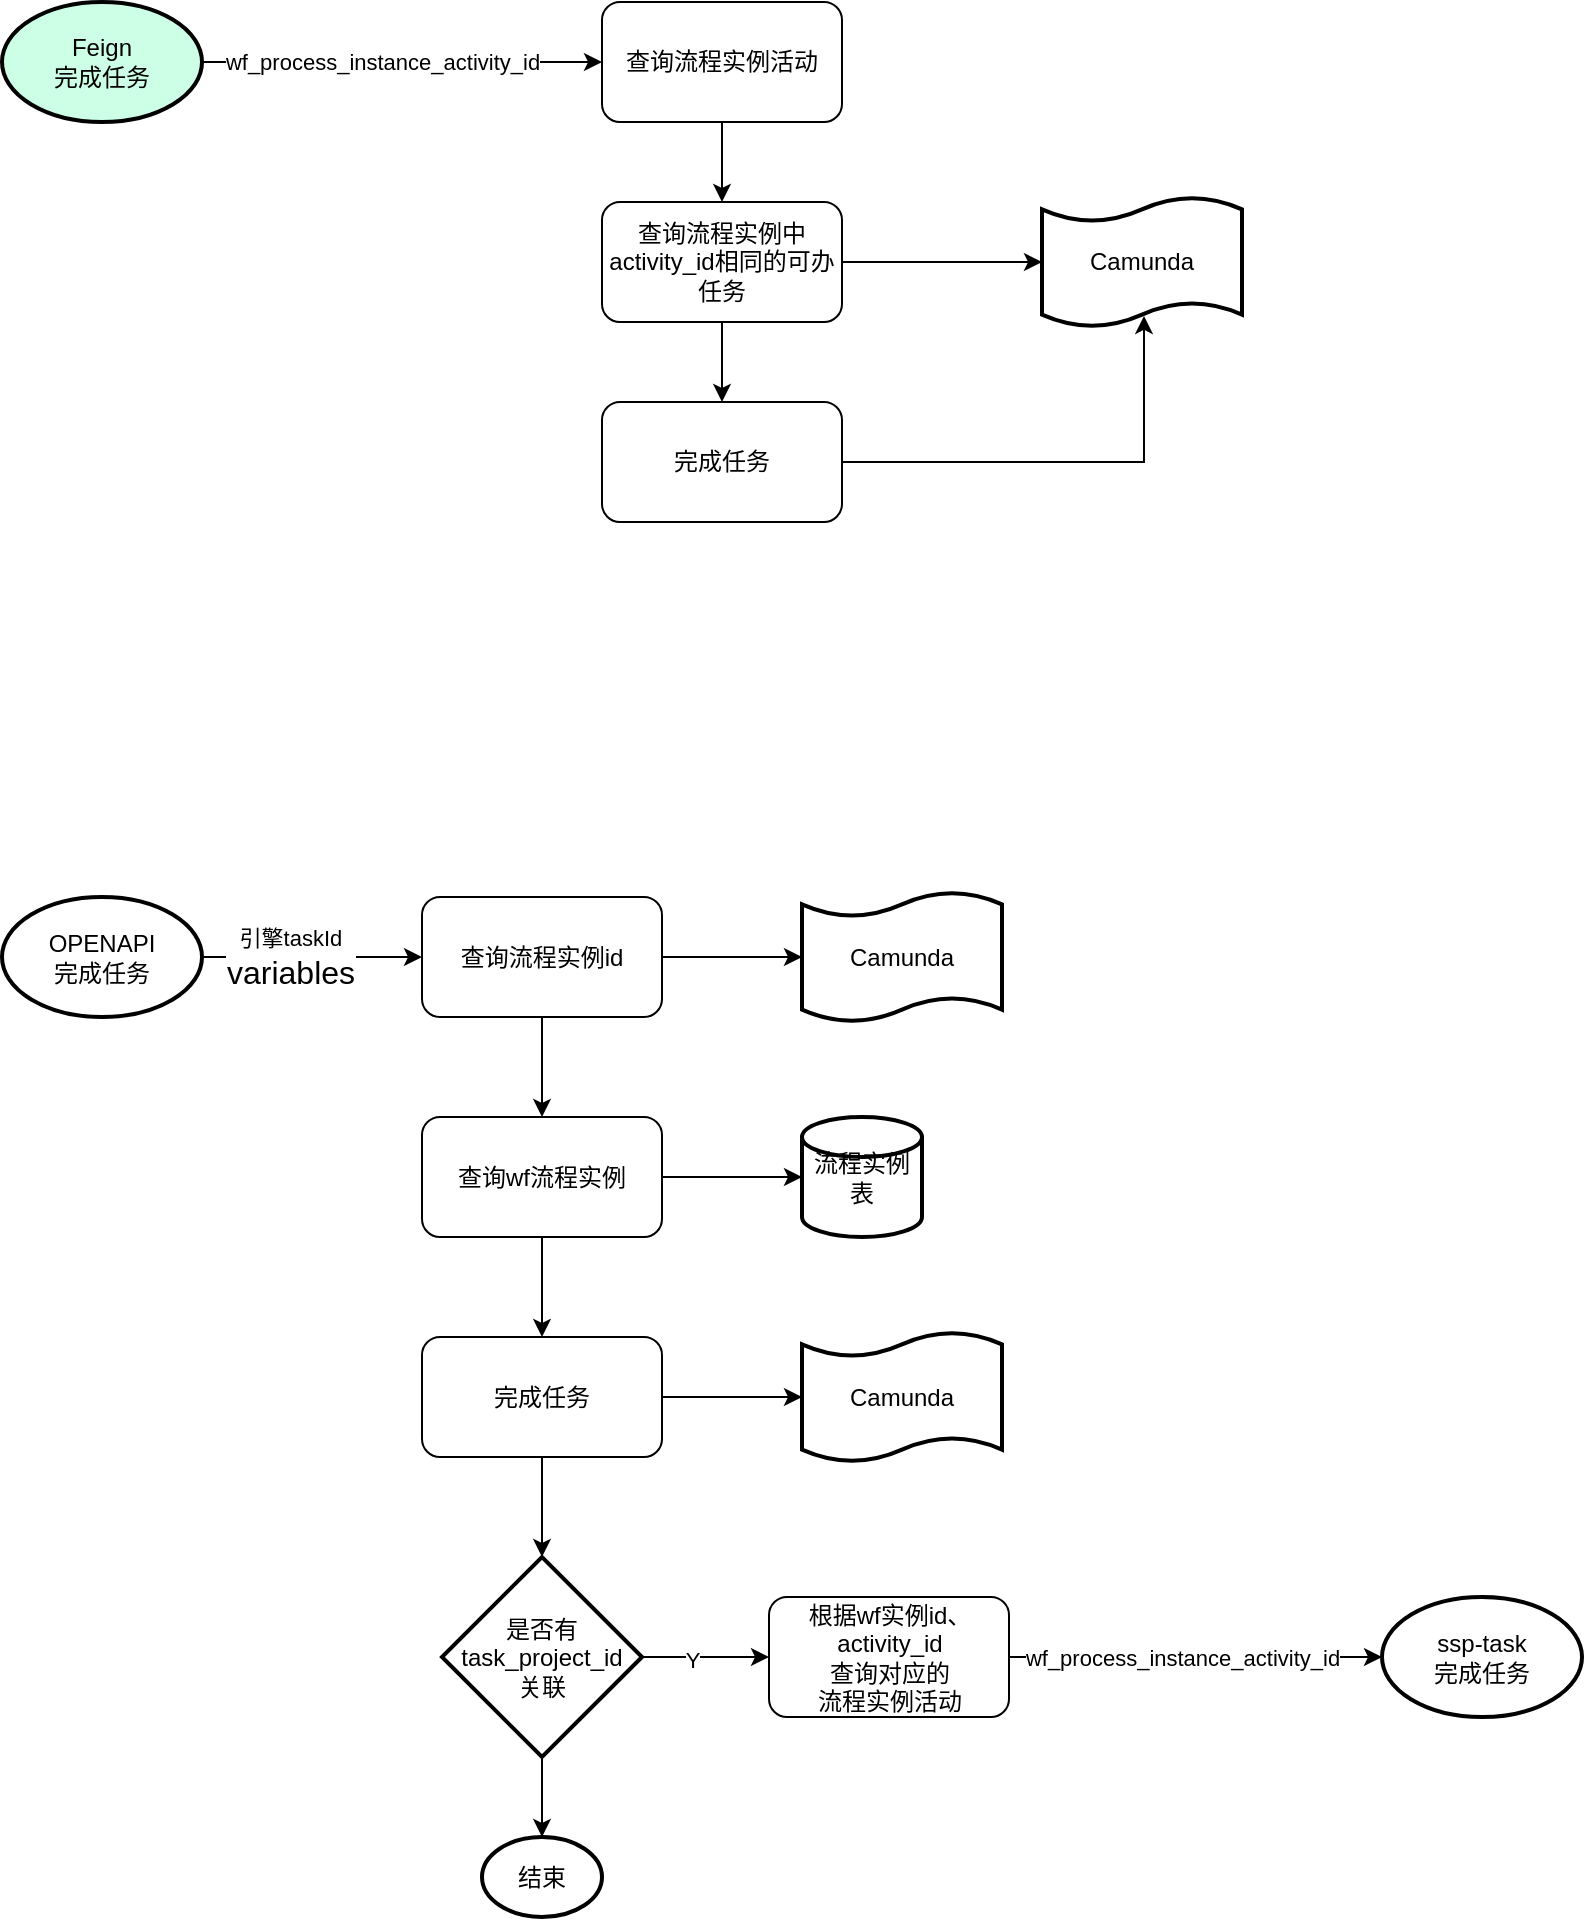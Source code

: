 <mxfile version="24.4.4" type="github">
  <diagram name="第 1 页" id="l7ETgdYbAlDT3ln601Ar">
    <mxGraphModel dx="1434" dy="780" grid="1" gridSize="10" guides="1" tooltips="1" connect="1" arrows="1" fold="1" page="1" pageScale="1" pageWidth="827" pageHeight="1169" math="0" shadow="0">
      <root>
        <mxCell id="0" />
        <mxCell id="1" parent="0" />
        <mxCell id="t9WRf_JGf9PgAsEPYMsC-3" style="edgeStyle=orthogonalEdgeStyle;rounded=0;orthogonalLoop=1;jettySize=auto;html=1;entryX=0;entryY=0.5;entryDx=0;entryDy=0;" edge="1" parent="1" source="i6D_zPiAmZ7pMk7o-Lk9-64" target="t9WRf_JGf9PgAsEPYMsC-2">
          <mxGeometry relative="1" as="geometry" />
        </mxCell>
        <mxCell id="t9WRf_JGf9PgAsEPYMsC-4" value="引擎taskId&lt;div&gt;&lt;span style=&quot;font-size:12.0pt;font-family:&lt;br/&gt;&amp;quot;Arial&amp;quot;,sans-serif;mso-fareast-font-family:宋体;mso-bidi-font-family:&amp;quot;Times New Roman&amp;quot;;&lt;br/&gt;mso-font-kerning:0pt;mso-ansi-language:EN-US;mso-fareast-language:ZH-CN;&lt;br/&gt;mso-bidi-language:AR-SA&quot; lang=&quot;EN-US&quot;&gt;variables&lt;/span&gt;&lt;br&gt;&lt;/div&gt;" style="edgeLabel;html=1;align=center;verticalAlign=middle;resizable=0;points=[];" vertex="1" connectable="0" parent="t9WRf_JGf9PgAsEPYMsC-3">
          <mxGeometry x="-0.2" relative="1" as="geometry">
            <mxPoint as="offset" />
          </mxGeometry>
        </mxCell>
        <mxCell id="i6D_zPiAmZ7pMk7o-Lk9-64" value="OPENAPI&lt;div&gt;完成任务&lt;/div&gt;" style="strokeWidth=2;html=1;shape=mxgraph.flowchart.start_1;whiteSpace=wrap;" parent="1" vertex="1">
          <mxGeometry x="30" y="587.5" width="100" height="60" as="geometry" />
        </mxCell>
        <mxCell id="t9WRf_JGf9PgAsEPYMsC-31" style="edgeStyle=orthogonalEdgeStyle;rounded=0;orthogonalLoop=1;jettySize=auto;html=1;" edge="1" parent="1" source="t9WRf_JGf9PgAsEPYMsC-1" target="t9WRf_JGf9PgAsEPYMsC-30">
          <mxGeometry relative="1" as="geometry" />
        </mxCell>
        <mxCell id="t9WRf_JGf9PgAsEPYMsC-32" value="wf_process_instance_activity_id" style="edgeLabel;html=1;align=center;verticalAlign=middle;resizable=0;points=[];" vertex="1" connectable="0" parent="t9WRf_JGf9PgAsEPYMsC-31">
          <mxGeometry x="-0.273" y="4" relative="1" as="geometry">
            <mxPoint x="17" y="4" as="offset" />
          </mxGeometry>
        </mxCell>
        <mxCell id="t9WRf_JGf9PgAsEPYMsC-1" value="&lt;div&gt;&lt;/div&gt;&lt;div&gt;Feign&lt;/div&gt;&lt;div&gt;完成任务&lt;/div&gt;" style="strokeWidth=2;html=1;shape=mxgraph.flowchart.start_1;whiteSpace=wrap;fillColor=#CCFFE6;" vertex="1" parent="1">
          <mxGeometry x="30" y="140" width="100" height="60" as="geometry" />
        </mxCell>
        <mxCell id="t9WRf_JGf9PgAsEPYMsC-11" value="" style="edgeStyle=orthogonalEdgeStyle;rounded=0;orthogonalLoop=1;jettySize=auto;html=1;" edge="1" parent="1" source="t9WRf_JGf9PgAsEPYMsC-2" target="t9WRf_JGf9PgAsEPYMsC-10">
          <mxGeometry relative="1" as="geometry" />
        </mxCell>
        <mxCell id="t9WRf_JGf9PgAsEPYMsC-2" value="查询流程实例id" style="rounded=1;whiteSpace=wrap;html=1;" vertex="1" parent="1">
          <mxGeometry x="240" y="587.5" width="120" height="60" as="geometry" />
        </mxCell>
        <mxCell id="t9WRf_JGf9PgAsEPYMsC-6" value="Camunda" style="shape=tape;whiteSpace=wrap;html=1;strokeWidth=2;size=0.19" vertex="1" parent="1">
          <mxGeometry x="430" y="585" width="100" height="65" as="geometry" />
        </mxCell>
        <mxCell id="t9WRf_JGf9PgAsEPYMsC-9" style="edgeStyle=orthogonalEdgeStyle;rounded=0;orthogonalLoop=1;jettySize=auto;html=1;entryX=0;entryY=0.5;entryDx=0;entryDy=0;entryPerimeter=0;" edge="1" parent="1" source="t9WRf_JGf9PgAsEPYMsC-2" target="t9WRf_JGf9PgAsEPYMsC-6">
          <mxGeometry relative="1" as="geometry" />
        </mxCell>
        <mxCell id="t9WRf_JGf9PgAsEPYMsC-13" style="edgeStyle=orthogonalEdgeStyle;rounded=0;orthogonalLoop=1;jettySize=auto;html=1;" edge="1" parent="1" source="t9WRf_JGf9PgAsEPYMsC-10" target="t9WRf_JGf9PgAsEPYMsC-12">
          <mxGeometry relative="1" as="geometry" />
        </mxCell>
        <mxCell id="t9WRf_JGf9PgAsEPYMsC-19" style="edgeStyle=orthogonalEdgeStyle;rounded=0;orthogonalLoop=1;jettySize=auto;html=1;entryX=0.5;entryY=0;entryDx=0;entryDy=0;" edge="1" parent="1" source="t9WRf_JGf9PgAsEPYMsC-10" target="t9WRf_JGf9PgAsEPYMsC-16">
          <mxGeometry relative="1" as="geometry" />
        </mxCell>
        <mxCell id="t9WRf_JGf9PgAsEPYMsC-10" value="查询wf流程实例" style="rounded=1;whiteSpace=wrap;html=1;" vertex="1" parent="1">
          <mxGeometry x="240" y="697.5" width="120" height="60" as="geometry" />
        </mxCell>
        <mxCell id="t9WRf_JGf9PgAsEPYMsC-12" value="流程实例表" style="strokeWidth=2;html=1;shape=mxgraph.flowchart.database;whiteSpace=wrap;" vertex="1" parent="1">
          <mxGeometry x="430" y="697.5" width="60" height="60" as="geometry" />
        </mxCell>
        <mxCell id="t9WRf_JGf9PgAsEPYMsC-24" style="edgeStyle=orthogonalEdgeStyle;rounded=0;orthogonalLoop=1;jettySize=auto;html=1;" edge="1" parent="1" source="t9WRf_JGf9PgAsEPYMsC-14" target="t9WRf_JGf9PgAsEPYMsC-23">
          <mxGeometry relative="1" as="geometry" />
        </mxCell>
        <mxCell id="t9WRf_JGf9PgAsEPYMsC-25" value="Y" style="edgeLabel;html=1;align=center;verticalAlign=middle;resizable=0;points=[];" vertex="1" connectable="0" parent="t9WRf_JGf9PgAsEPYMsC-24">
          <mxGeometry x="-0.213" y="-1" relative="1" as="geometry">
            <mxPoint as="offset" />
          </mxGeometry>
        </mxCell>
        <mxCell id="t9WRf_JGf9PgAsEPYMsC-29" value="" style="edgeStyle=orthogonalEdgeStyle;rounded=0;orthogonalLoop=1;jettySize=auto;html=1;" edge="1" parent="1" source="t9WRf_JGf9PgAsEPYMsC-14" target="t9WRf_JGf9PgAsEPYMsC-28">
          <mxGeometry relative="1" as="geometry" />
        </mxCell>
        <mxCell id="t9WRf_JGf9PgAsEPYMsC-14" value="是否有&lt;div&gt;task_project_id&lt;/div&gt;&lt;div&gt;关联&lt;/div&gt;" style="strokeWidth=2;html=1;shape=mxgraph.flowchart.decision;whiteSpace=wrap;direction=south;" vertex="1" parent="1">
          <mxGeometry x="250" y="917.5" width="100" height="100" as="geometry" />
        </mxCell>
        <mxCell id="t9WRf_JGf9PgAsEPYMsC-18" style="edgeStyle=orthogonalEdgeStyle;rounded=0;orthogonalLoop=1;jettySize=auto;html=1;" edge="1" parent="1" source="t9WRf_JGf9PgAsEPYMsC-16" target="t9WRf_JGf9PgAsEPYMsC-17">
          <mxGeometry relative="1" as="geometry" />
        </mxCell>
        <mxCell id="t9WRf_JGf9PgAsEPYMsC-16" value="完成任务" style="rounded=1;whiteSpace=wrap;html=1;" vertex="1" parent="1">
          <mxGeometry x="240" y="807.5" width="120" height="60" as="geometry" />
        </mxCell>
        <mxCell id="t9WRf_JGf9PgAsEPYMsC-17" value="Camunda" style="shape=tape;whiteSpace=wrap;html=1;strokeWidth=2;size=0.19" vertex="1" parent="1">
          <mxGeometry x="430" y="805" width="100" height="65" as="geometry" />
        </mxCell>
        <mxCell id="t9WRf_JGf9PgAsEPYMsC-20" style="edgeStyle=orthogonalEdgeStyle;rounded=0;orthogonalLoop=1;jettySize=auto;html=1;entryX=0;entryY=0.5;entryDx=0;entryDy=0;entryPerimeter=0;" edge="1" parent="1" source="t9WRf_JGf9PgAsEPYMsC-16" target="t9WRf_JGf9PgAsEPYMsC-14">
          <mxGeometry relative="1" as="geometry" />
        </mxCell>
        <mxCell id="t9WRf_JGf9PgAsEPYMsC-21" value="&lt;div&gt;ssp-task&lt;/div&gt;&lt;div&gt;完成任务&lt;/div&gt;" style="strokeWidth=2;html=1;shape=mxgraph.flowchart.start_1;whiteSpace=wrap;" vertex="1" parent="1">
          <mxGeometry x="720" y="937.5" width="100" height="60" as="geometry" />
        </mxCell>
        <mxCell id="t9WRf_JGf9PgAsEPYMsC-26" style="edgeStyle=orthogonalEdgeStyle;rounded=0;orthogonalLoop=1;jettySize=auto;html=1;" edge="1" parent="1" source="t9WRf_JGf9PgAsEPYMsC-23" target="t9WRf_JGf9PgAsEPYMsC-21">
          <mxGeometry relative="1" as="geometry" />
        </mxCell>
        <mxCell id="t9WRf_JGf9PgAsEPYMsC-27" value="wf_process_instance_activity_id" style="edgeLabel;html=1;align=center;verticalAlign=middle;resizable=0;points=[];" vertex="1" connectable="0" parent="t9WRf_JGf9PgAsEPYMsC-26">
          <mxGeometry x="-0.319" y="1" relative="1" as="geometry">
            <mxPoint x="23" y="1" as="offset" />
          </mxGeometry>
        </mxCell>
        <mxCell id="t9WRf_JGf9PgAsEPYMsC-23" value="根据wf实例id、activity_id&lt;div&gt;查询对应的&lt;div&gt;流程实例活动&lt;/div&gt;&lt;/div&gt;" style="rounded=1;whiteSpace=wrap;html=1;" vertex="1" parent="1">
          <mxGeometry x="413.5" y="937.5" width="120" height="60" as="geometry" />
        </mxCell>
        <mxCell id="t9WRf_JGf9PgAsEPYMsC-28" value="结束" style="ellipse;whiteSpace=wrap;html=1;strokeWidth=2;" vertex="1" parent="1">
          <mxGeometry x="270" y="1057.5" width="60" height="40" as="geometry" />
        </mxCell>
        <mxCell id="t9WRf_JGf9PgAsEPYMsC-35" style="edgeStyle=orthogonalEdgeStyle;rounded=0;orthogonalLoop=1;jettySize=auto;html=1;entryX=0.5;entryY=0;entryDx=0;entryDy=0;" edge="1" parent="1" source="t9WRf_JGf9PgAsEPYMsC-30" target="t9WRf_JGf9PgAsEPYMsC-34">
          <mxGeometry relative="1" as="geometry" />
        </mxCell>
        <mxCell id="t9WRf_JGf9PgAsEPYMsC-30" value="查询&lt;span style=&quot;background-color: initial;&quot;&gt;流程实例活动&lt;/span&gt;" style="rounded=1;whiteSpace=wrap;html=1;" vertex="1" parent="1">
          <mxGeometry x="330" y="140" width="120" height="60" as="geometry" />
        </mxCell>
        <mxCell id="t9WRf_JGf9PgAsEPYMsC-33" value="Camunda" style="shape=tape;whiteSpace=wrap;html=1;strokeWidth=2;size=0.19" vertex="1" parent="1">
          <mxGeometry x="550" y="237.5" width="100" height="65" as="geometry" />
        </mxCell>
        <mxCell id="t9WRf_JGf9PgAsEPYMsC-38" value="" style="edgeStyle=orthogonalEdgeStyle;rounded=0;orthogonalLoop=1;jettySize=auto;html=1;" edge="1" parent="1" source="t9WRf_JGf9PgAsEPYMsC-34" target="t9WRf_JGf9PgAsEPYMsC-37">
          <mxGeometry relative="1" as="geometry" />
        </mxCell>
        <mxCell id="t9WRf_JGf9PgAsEPYMsC-34" value="查询流程实例中&lt;div&gt;activity_id相同的可办任务&lt;br&gt;&lt;/div&gt;" style="rounded=1;whiteSpace=wrap;html=1;" vertex="1" parent="1">
          <mxGeometry x="330" y="240" width="120" height="60" as="geometry" />
        </mxCell>
        <mxCell id="t9WRf_JGf9PgAsEPYMsC-36" style="edgeStyle=orthogonalEdgeStyle;rounded=0;orthogonalLoop=1;jettySize=auto;html=1;entryX=0;entryY=0.5;entryDx=0;entryDy=0;entryPerimeter=0;" edge="1" parent="1" source="t9WRf_JGf9PgAsEPYMsC-34" target="t9WRf_JGf9PgAsEPYMsC-33">
          <mxGeometry relative="1" as="geometry" />
        </mxCell>
        <mxCell id="t9WRf_JGf9PgAsEPYMsC-37" value="完成任务" style="rounded=1;whiteSpace=wrap;html=1;" vertex="1" parent="1">
          <mxGeometry x="330" y="340" width="120" height="60" as="geometry" />
        </mxCell>
        <mxCell id="t9WRf_JGf9PgAsEPYMsC-39" style="edgeStyle=orthogonalEdgeStyle;rounded=0;orthogonalLoop=1;jettySize=auto;html=1;entryX=0.51;entryY=0.915;entryDx=0;entryDy=0;entryPerimeter=0;" edge="1" parent="1" source="t9WRf_JGf9PgAsEPYMsC-37" target="t9WRf_JGf9PgAsEPYMsC-33">
          <mxGeometry relative="1" as="geometry">
            <mxPoint x="690" y="350" as="targetPoint" />
          </mxGeometry>
        </mxCell>
      </root>
    </mxGraphModel>
  </diagram>
</mxfile>
